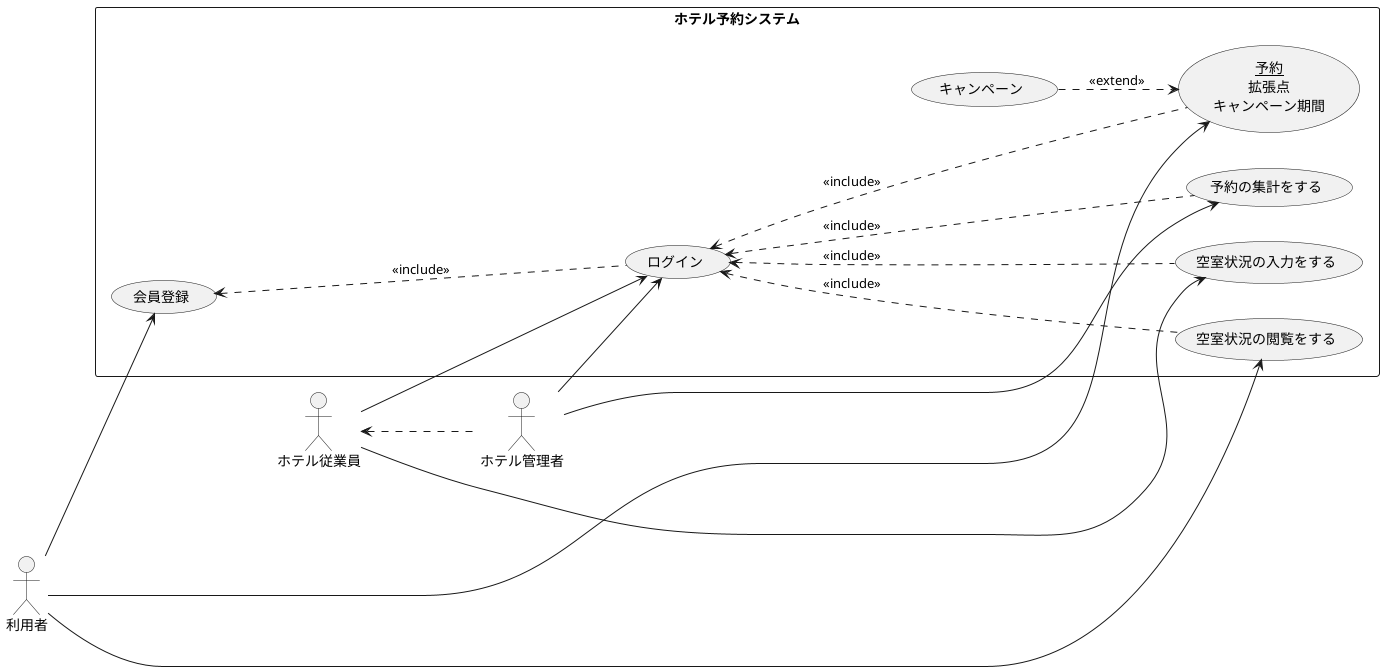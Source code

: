 @startuml 演習2-8
left to right direction
actor 利用者
actor ホテル従業員
actor ホテル管理者
rectangle ホテル予約システム{
usecase (<u>予約</u>\n拡張点\nキャンペーン期間) as 部屋の予約をする
usecase キャンペーン
usecase ログイン
usecase 空室状況の入力をする
usecase 空室状況の閲覧をする
usecase 予約の集計をする
usecase 会員登録
}
ホテル従業員 <.. ホテル管理者
ホテル従業員 -->空室状況の入力をする
利用者 -->部屋の予約をする
利用者 -->空室状況の閲覧をする
ホテル管理者 -->予約の集計をする
キャンペーン ..>部屋の予約をする:<<extend>>
ログイン <.... 部屋の予約をする:<<include>>
ログイン <.... 空室状況の入力をする:<<include>>
ログイン <.... 空室状況の閲覧をする:<<include>>
ログイン <.... 予約の集計をする:<<include>>
会員登録 <.... ログイン:<<include>>
ホテル従業員 -->ログイン
ホテル管理者 -->ログイン
利用者 -->会員登録
@enduml
